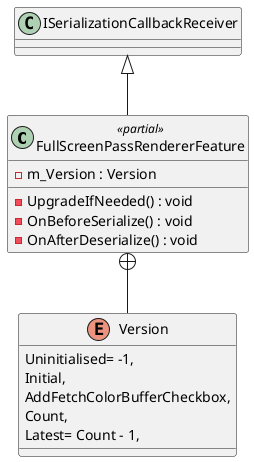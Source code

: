 @startuml
class FullScreenPassRendererFeature <<partial>> {
    - m_Version : Version
    - UpgradeIfNeeded() : void
    - OnBeforeSerialize() : void
    - OnAfterDeserialize() : void
}
enum Version {
    Uninitialised= -1,
    Initial,
    AddFetchColorBufferCheckbox,
    Count,
    Latest= Count - 1,
}
ISerializationCallbackReceiver <|-- FullScreenPassRendererFeature
FullScreenPassRendererFeature +-- Version
@enduml
